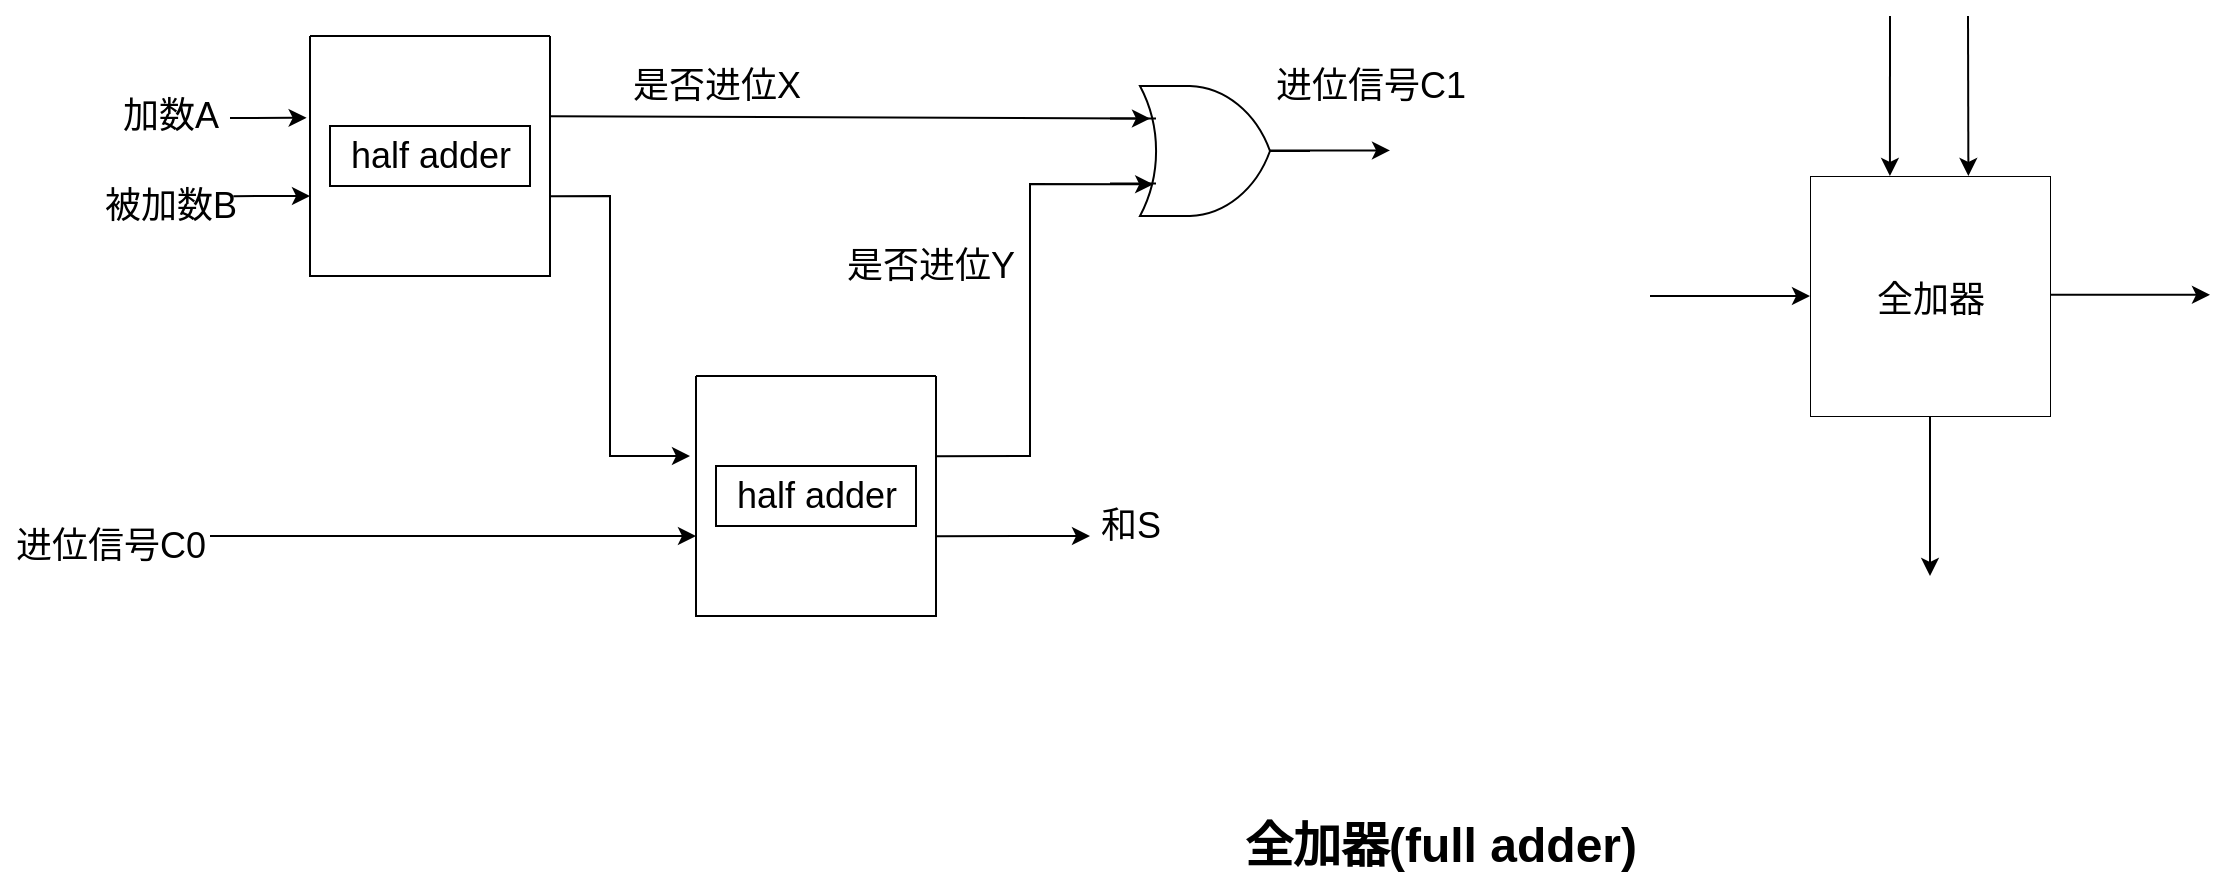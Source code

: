 <mxfile>
    <diagram id="bJC_gql-dBmHxd1W3GWj" name="第 1 页">
        <mxGraphModel dx="1367" dy="738" grid="0" gridSize="10" guides="1" tooltips="1" connect="1" arrows="1" fold="1" page="0" pageScale="1" pageWidth="827" pageHeight="1169" math="0" shadow="0">
            <root>
                <mxCell id="0"/>
                <mxCell id="1" parent="0"/>
                <mxCell id="45" value="" style="group;pointerEvents=0;fontFamily=Helvetica;fontSize=12;fontColor=default;fillColor=none;gradientColor=none;" vertex="1" connectable="0" parent="1">
                    <mxGeometry x="170" y="50" width="198.32" height="120" as="geometry"/>
                </mxCell>
                <mxCell id="46" value="" style="swimlane;startSize=0;fontSize=18;gradientColor=#ffffff;collapsible=0;strokeColor=default;comic=0;metaEdit=0;snapToPoint=0;pointerEvents=0;fontFamily=Helvetica;fontColor=default;" vertex="1" parent="45">
                    <mxGeometry x="40" width="120" height="120" as="geometry"/>
                </mxCell>
                <mxCell id="47" value="" style="endArrow=classic;html=1;rounded=0;fontSize=18;strokeColor=default;strokeWidth=1;jumpStyle=sharp;entryX=-0.014;entryY=0.341;entryDx=0;entryDy=0;entryPerimeter=0;sketch=0;comic=0;metaEdit=0;snapToPoint=0;fontFamily=Helvetica;fontColor=default;" edge="1" parent="45" target="46">
                    <mxGeometry width="50" height="50" relative="1" as="geometry">
                        <mxPoint y="41" as="sourcePoint"/>
                        <mxPoint x="140" y="20" as="targetPoint"/>
                    </mxGeometry>
                </mxCell>
                <mxCell id="48" value="" style="endArrow=classic;html=1;rounded=0;fontSize=18;strokeColor=default;strokeWidth=1;jumpStyle=sharp;entryX=-0.014;entryY=0.341;entryDx=0;entryDy=0;entryPerimeter=0;sketch=0;comic=0;metaEdit=0;snapToPoint=0;fontFamily=Helvetica;fontColor=default;" edge="1" parent="45">
                    <mxGeometry width="50" height="50" relative="1" as="geometry">
                        <mxPoint x="1.68" y="80.08" as="sourcePoint"/>
                        <mxPoint x="40" y="80" as="targetPoint"/>
                    </mxGeometry>
                </mxCell>
                <mxCell id="49" value="" style="endArrow=classic;html=1;rounded=0;fontSize=18;strokeColor=default;strokeWidth=1;jumpStyle=sharp;sketch=0;comic=0;metaEdit=0;snapToPoint=0;fontFamily=Helvetica;fontColor=default;entryX=0.2;entryY=0.25;entryDx=0;entryDy=0;entryPerimeter=0;" edge="1" parent="45" target="56">
                    <mxGeometry width="50" height="50" relative="1" as="geometry">
                        <mxPoint x="160.0" y="40.08" as="sourcePoint"/>
                        <mxPoint x="340" y="40" as="targetPoint"/>
                    </mxGeometry>
                </mxCell>
                <mxCell id="50" value="" style="endArrow=classic;html=1;rounded=0;fontSize=18;strokeColor=default;strokeWidth=1;jumpStyle=sharp;sketch=0;comic=0;metaEdit=0;snapToPoint=0;fontFamily=Helvetica;fontColor=default;" edge="1" parent="45">
                    <mxGeometry width="50" height="50" relative="1" as="geometry">
                        <mxPoint x="160.0" y="80.08" as="sourcePoint"/>
                        <mxPoint x="230" y="210" as="targetPoint"/>
                        <Array as="points">
                            <mxPoint x="190" y="80"/>
                            <mxPoint x="190" y="210"/>
                        </Array>
                    </mxGeometry>
                </mxCell>
                <mxCell id="51" value="half adder" style="text;html=1;align=center;verticalAlign=middle;resizable=0;points=[];autosize=1;strokeColor=default;fillColor=none;fontSize=18;comic=0;metaEdit=0;snapToPoint=0;pointerEvents=0;fontFamily=Helvetica;fontColor=default;" vertex="1" parent="45">
                    <mxGeometry x="50" y="45" width="100" height="30" as="geometry"/>
                </mxCell>
                <mxCell id="52" value="加数A" style="text;html=1;align=center;verticalAlign=middle;resizable=0;points=[];autosize=1;strokeColor=none;fillColor=none;fontSize=18;fontFamily=Helvetica;fontColor=default;" vertex="1" parent="1">
                    <mxGeometry x="110" y="75" width="60" height="30" as="geometry"/>
                </mxCell>
                <mxCell id="53" value="被加数B" style="text;html=1;align=center;verticalAlign=middle;resizable=0;points=[];autosize=1;strokeColor=none;fillColor=none;fontSize=18;fontFamily=Helvetica;fontColor=default;" vertex="1" parent="1">
                    <mxGeometry x="100" y="120" width="80" height="30" as="geometry"/>
                </mxCell>
                <mxCell id="55" value="是否进位X" style="text;html=1;align=center;verticalAlign=middle;resizable=0;points=[];autosize=1;strokeColor=none;fillColor=none;fontSize=18;fontFamily=Helvetica;fontColor=default;" vertex="1" parent="1">
                    <mxGeometry x="363" y="60" width="100" height="30" as="geometry"/>
                </mxCell>
                <mxCell id="56" value="" style="verticalLabelPosition=bottom;shadow=0;dashed=0;align=center;html=1;verticalAlign=top;shape=mxgraph.electrical.logic_gates.logic_gate;operation=or;pointerEvents=0;fontFamily=Helvetica;fontSize=18;fontColor=default;fillColor=none;gradientColor=none;" vertex="1" parent="1">
                    <mxGeometry x="610" y="75" width="100" height="65" as="geometry"/>
                </mxCell>
                <mxCell id="59" value="进位信号C1" style="text;html=1;align=center;verticalAlign=middle;resizable=0;points=[];autosize=1;strokeColor=none;fillColor=none;fontSize=18;fontFamily=Helvetica;fontColor=default;" vertex="1" parent="1">
                    <mxGeometry x="685" y="60" width="110" height="30" as="geometry"/>
                </mxCell>
                <mxCell id="60" value="" style="endArrow=classic;html=1;comic=0;sketch=0;fontFamily=Helvetica;fontSize=18;fontColor=default;strokeColor=default;" edge="1" parent="1">
                    <mxGeometry width="50" height="50" relative="1" as="geometry">
                        <mxPoint x="690" y="107.21" as="sourcePoint"/>
                        <mxPoint x="750" y="107.21" as="targetPoint"/>
                    </mxGeometry>
                </mxCell>
                <mxCell id="61" value="" style="group;pointerEvents=0;fontFamily=Helvetica;fontSize=18;fontColor=default;strokeWidth=0.5;fillColor=none;gradientColor=none;" vertex="1" connectable="0" parent="1">
                    <mxGeometry x="363" y="220" width="198.32" height="120" as="geometry"/>
                </mxCell>
                <mxCell id="62" value="" style="swimlane;startSize=0;fontSize=18;gradientColor=#ffffff;collapsible=0;strokeColor=default;comic=0;metaEdit=0;snapToPoint=0;pointerEvents=0;fontFamily=Helvetica;fontColor=default;" vertex="1" parent="61">
                    <mxGeometry x="40" width="120" height="120" as="geometry"/>
                </mxCell>
                <mxCell id="64" value="" style="endArrow=classic;html=1;rounded=0;fontSize=18;strokeColor=default;strokeWidth=1;jumpStyle=sharp;entryX=-0.014;entryY=0.341;entryDx=0;entryDy=0;entryPerimeter=0;sketch=0;comic=0;metaEdit=0;snapToPoint=0;fontFamily=Helvetica;fontColor=default;" edge="1" parent="61">
                    <mxGeometry width="50" height="50" relative="1" as="geometry">
                        <mxPoint x="-203" y="80" as="sourcePoint"/>
                        <mxPoint x="40" y="80" as="targetPoint"/>
                    </mxGeometry>
                </mxCell>
                <mxCell id="65" value="" style="endArrow=classic;html=1;rounded=0;fontSize=18;strokeColor=default;strokeWidth=1;jumpStyle=sharp;entryX=0.216;entryY=0.756;entryDx=0;entryDy=0;entryPerimeter=0;sketch=0;comic=0;metaEdit=0;snapToPoint=0;fontFamily=Helvetica;fontColor=default;" edge="1" parent="61" target="56">
                    <mxGeometry width="50" height="50" relative="1" as="geometry">
                        <mxPoint x="160.0" y="40.08" as="sourcePoint"/>
                        <mxPoint x="198.32" y="40" as="targetPoint"/>
                        <Array as="points">
                            <mxPoint x="207" y="40"/>
                            <mxPoint x="207" y="-96"/>
                        </Array>
                    </mxGeometry>
                </mxCell>
                <mxCell id="66" value="" style="endArrow=classic;html=1;rounded=0;fontSize=18;strokeColor=default;strokeWidth=1;jumpStyle=sharp;sketch=0;comic=0;metaEdit=0;snapToPoint=0;fontFamily=Helvetica;fontColor=default;" edge="1" parent="61">
                    <mxGeometry width="50" height="50" relative="1" as="geometry">
                        <mxPoint x="160.0" y="80.08" as="sourcePoint"/>
                        <mxPoint x="237" y="80" as="targetPoint"/>
                    </mxGeometry>
                </mxCell>
                <mxCell id="71" value="和S" style="edgeLabel;html=1;align=center;verticalAlign=middle;resizable=0;points=[];fontSize=18;fontFamily=Helvetica;fontColor=default;" vertex="1" connectable="0" parent="66">
                    <mxGeometry x="0.639" y="1" relative="1" as="geometry">
                        <mxPoint x="34" y="-4" as="offset"/>
                    </mxGeometry>
                </mxCell>
                <mxCell id="67" value="half adder" style="text;html=1;align=center;verticalAlign=middle;resizable=0;points=[];autosize=1;strokeColor=default;fillColor=none;fontSize=18;comic=0;metaEdit=0;snapToPoint=0;pointerEvents=0;fontFamily=Helvetica;fontColor=default;" vertex="1" parent="61">
                    <mxGeometry x="50" y="45" width="100" height="30" as="geometry"/>
                </mxCell>
                <mxCell id="68" value="进位信号C0" style="text;html=1;align=center;verticalAlign=middle;resizable=0;points=[];autosize=1;strokeColor=none;fillColor=none;fontSize=18;fontFamily=Helvetica;fontColor=default;" vertex="1" parent="1">
                    <mxGeometry x="55" y="290" width="110" height="30" as="geometry"/>
                </mxCell>
                <mxCell id="70" value="是否进位Y" style="text;html=1;align=center;verticalAlign=middle;resizable=0;points=[];autosize=1;strokeColor=none;fillColor=none;fontSize=18;fontFamily=Helvetica;fontColor=default;" vertex="1" parent="1">
                    <mxGeometry x="470" y="150" width="100" height="30" as="geometry"/>
                </mxCell>
                <mxCell id="72" value="&lt;b&gt;&lt;font style=&quot;font-size: 24px&quot;&gt;全加器(full adder)&lt;/font&gt;&lt;/b&gt;" style="text;html=1;align=center;verticalAlign=middle;resizable=0;points=[];autosize=1;strokeColor=none;fillColor=none;fontSize=18;fontFamily=Helvetica;fontColor=default;" vertex="1" parent="1">
                    <mxGeometry x="672" y="441" width="206" height="28" as="geometry"/>
                </mxCell>
                <mxCell id="87" value="" style="group" vertex="1" connectable="0" parent="1">
                    <mxGeometry x="880" y="40" width="280" height="280" as="geometry"/>
                </mxCell>
                <mxCell id="73" value="" style="whiteSpace=wrap;html=1;aspect=fixed;pointerEvents=0;fontFamily=Helvetica;fontSize=24;fontColor=default;strokeWidth=0.5;fillColor=none;gradientColor=none;" vertex="1" parent="87">
                    <mxGeometry x="80" y="80" width="120" height="120" as="geometry"/>
                </mxCell>
                <mxCell id="74" value="" style="endArrow=classic;html=1;comic=0;sketch=0;fontFamily=Helvetica;fontSize=24;fontColor=default;strokeColor=default;entryX=0;entryY=0.5;entryDx=0;entryDy=0;" edge="1" parent="87" target="73">
                    <mxGeometry width="50" height="50" relative="1" as="geometry">
                        <mxPoint y="140" as="sourcePoint"/>
                        <mxPoint x="40" y="110" as="targetPoint"/>
                    </mxGeometry>
                </mxCell>
                <mxCell id="75" value="" style="endArrow=classic;html=1;comic=0;sketch=0;fontFamily=Helvetica;fontSize=24;fontColor=default;strokeColor=default;entryX=0.66;entryY=0;entryDx=0;entryDy=0;entryPerimeter=0;" edge="1" parent="87" target="73">
                    <mxGeometry width="50" height="50" relative="1" as="geometry">
                        <mxPoint x="159" as="sourcePoint"/>
                        <mxPoint x="170" y="20" as="targetPoint"/>
                    </mxGeometry>
                </mxCell>
                <mxCell id="76" value="" style="endArrow=classic;html=1;comic=0;sketch=0;fontFamily=Helvetica;fontSize=24;fontColor=default;strokeColor=default;entryX=0.333;entryY=0;entryDx=0;entryDy=0;entryPerimeter=0;" edge="1" parent="87" target="73">
                    <mxGeometry width="50" height="50" relative="1" as="geometry">
                        <mxPoint x="120" as="sourcePoint"/>
                        <mxPoint x="100" y="160" as="targetPoint"/>
                    </mxGeometry>
                </mxCell>
                <mxCell id="77" value="" style="endArrow=classic;html=1;comic=0;sketch=0;fontFamily=Helvetica;fontSize=24;fontColor=default;strokeColor=default;entryX=0;entryY=0.5;entryDx=0;entryDy=0;" edge="1" parent="87">
                    <mxGeometry width="50" height="50" relative="1" as="geometry">
                        <mxPoint x="200" y="139.41" as="sourcePoint"/>
                        <mxPoint x="280" y="139.41" as="targetPoint"/>
                    </mxGeometry>
                </mxCell>
                <mxCell id="78" value="" style="endArrow=classic;html=1;comic=0;sketch=0;fontFamily=Helvetica;fontSize=24;fontColor=default;strokeColor=default;exitX=0.5;exitY=1;exitDx=0;exitDy=0;" edge="1" parent="87" source="73">
                    <mxGeometry width="50" height="50" relative="1" as="geometry">
                        <mxPoint x="95" y="250" as="sourcePoint"/>
                        <mxPoint x="140" y="280" as="targetPoint"/>
                    </mxGeometry>
                </mxCell>
                <mxCell id="79" value="&lt;font style=&quot;font-size: 18px&quot;&gt;全加器&lt;/font&gt;" style="text;html=1;align=center;verticalAlign=middle;resizable=0;points=[];autosize=1;strokeColor=none;fillColor=none;fontSize=24;fontFamily=Helvetica;fontColor=default;" vertex="1" parent="87">
                    <mxGeometry x="105" y="120" width="70" height="40" as="geometry"/>
                </mxCell>
            </root>
        </mxGraphModel>
    </diagram>
</mxfile>